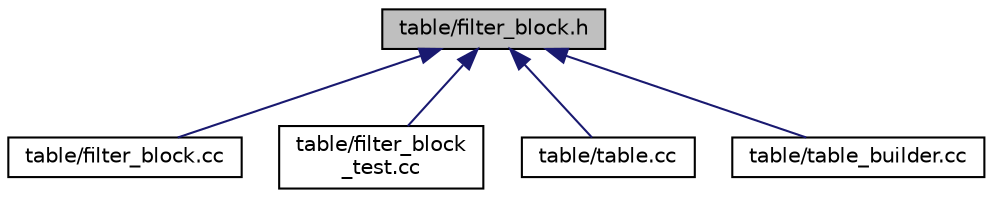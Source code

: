 digraph "table/filter_block.h"
{
  edge [fontname="Helvetica",fontsize="10",labelfontname="Helvetica",labelfontsize="10"];
  node [fontname="Helvetica",fontsize="10",shape=record];
  Node1 [label="table/filter_block.h",height=0.2,width=0.4,color="black", fillcolor="grey75", style="filled" fontcolor="black"];
  Node1 -> Node2 [dir="back",color="midnightblue",fontsize="10",style="solid"];
  Node2 [label="table/filter_block.cc",height=0.2,width=0.4,color="black", fillcolor="white", style="filled",URL="$filter__block_8cc.html"];
  Node1 -> Node3 [dir="back",color="midnightblue",fontsize="10",style="solid"];
  Node3 [label="table/filter_block\l_test.cc",height=0.2,width=0.4,color="black", fillcolor="white", style="filled",URL="$filter__block__test_8cc.html"];
  Node1 -> Node4 [dir="back",color="midnightblue",fontsize="10",style="solid"];
  Node4 [label="table/table.cc",height=0.2,width=0.4,color="black", fillcolor="white", style="filled",URL="$table_8cc.html"];
  Node1 -> Node5 [dir="back",color="midnightblue",fontsize="10",style="solid"];
  Node5 [label="table/table_builder.cc",height=0.2,width=0.4,color="black", fillcolor="white", style="filled",URL="$table__builder_8cc.html"];
}
